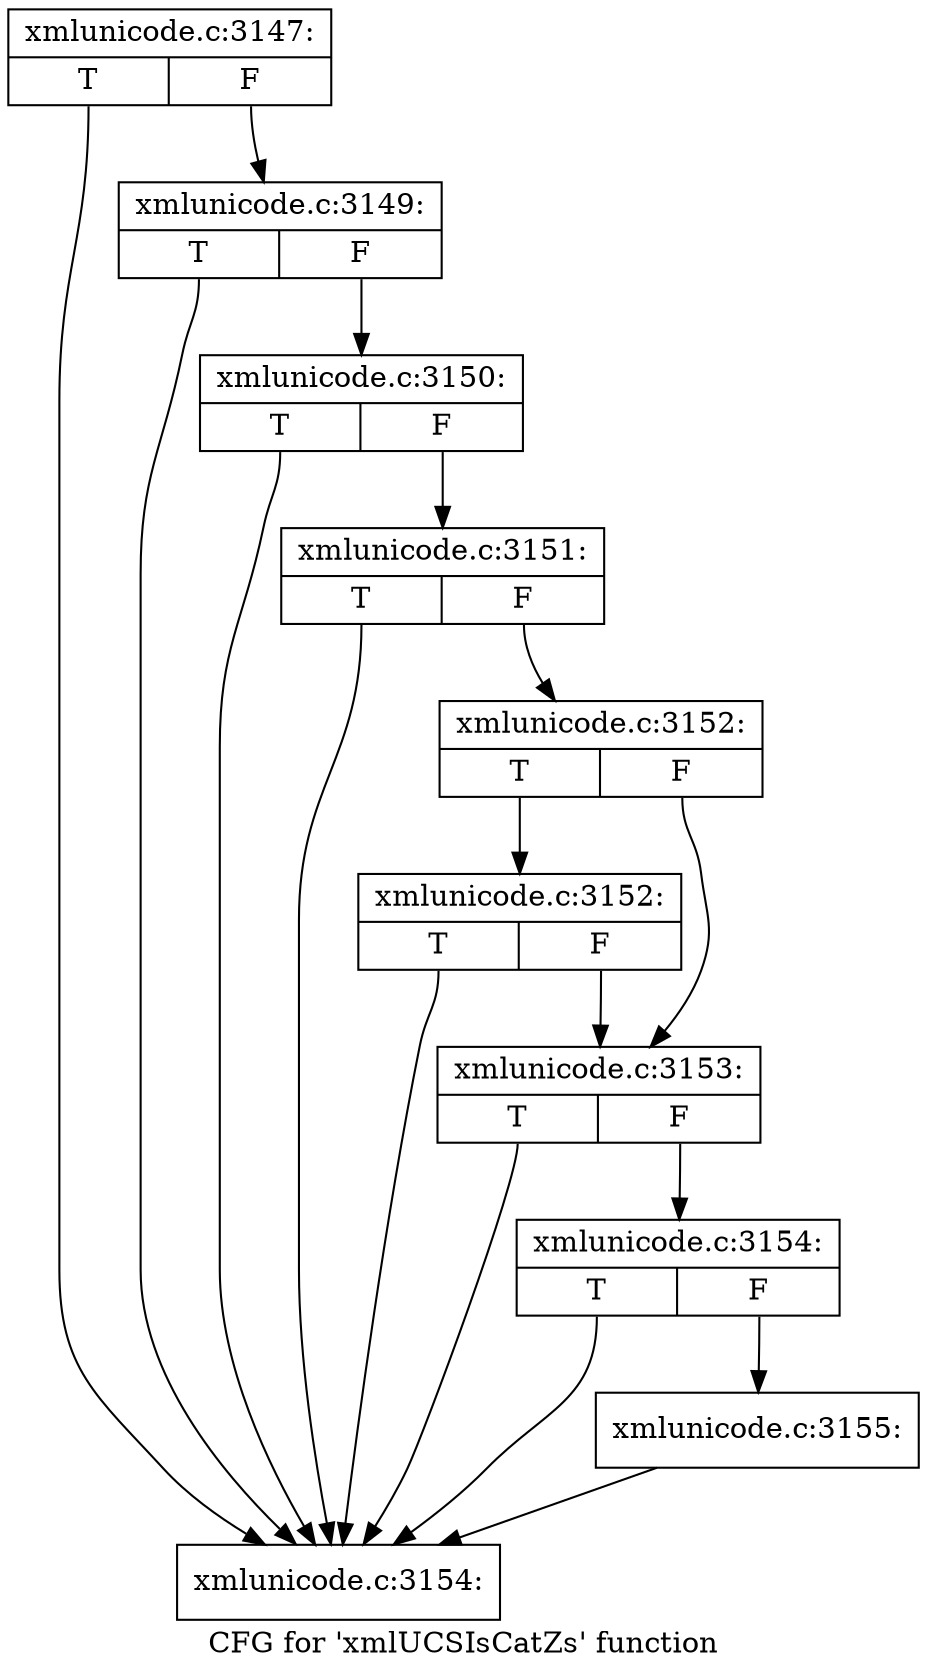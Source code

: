 digraph "CFG for 'xmlUCSIsCatZs' function" {
	label="CFG for 'xmlUCSIsCatZs' function";

	Node0x4e7a6e0 [shape=record,label="{xmlunicode.c:3147:|{<s0>T|<s1>F}}"];
	Node0x4e7a6e0:s0 -> Node0x4e79b40;
	Node0x4e7a6e0:s1 -> Node0x4e7a360;
	Node0x4e7a360 [shape=record,label="{xmlunicode.c:3149:|{<s0>T|<s1>F}}"];
	Node0x4e7a360:s0 -> Node0x4e79b40;
	Node0x4e7a360:s1 -> Node0x4e79340;
	Node0x4e79340 [shape=record,label="{xmlunicode.c:3150:|{<s0>T|<s1>F}}"];
	Node0x4e79340:s0 -> Node0x4e79b40;
	Node0x4e79340:s1 -> Node0x4e792c0;
	Node0x4e792c0 [shape=record,label="{xmlunicode.c:3151:|{<s0>T|<s1>F}}"];
	Node0x4e792c0:s0 -> Node0x4e79b40;
	Node0x4e792c0:s1 -> Node0x4e79240;
	Node0x4e79240 [shape=record,label="{xmlunicode.c:3152:|{<s0>T|<s1>F}}"];
	Node0x4e79240:s0 -> Node0x4edaa30;
	Node0x4e79240:s1 -> Node0x4e791c0;
	Node0x4edaa30 [shape=record,label="{xmlunicode.c:3152:|{<s0>T|<s1>F}}"];
	Node0x4edaa30:s0 -> Node0x4e79b40;
	Node0x4edaa30:s1 -> Node0x4e791c0;
	Node0x4e791c0 [shape=record,label="{xmlunicode.c:3153:|{<s0>T|<s1>F}}"];
	Node0x4e791c0:s0 -> Node0x4e79b40;
	Node0x4e791c0:s1 -> Node0x4e79170;
	Node0x4e79170 [shape=record,label="{xmlunicode.c:3154:|{<s0>T|<s1>F}}"];
	Node0x4e79170:s0 -> Node0x4e79b40;
	Node0x4e79170:s1 -> Node0x4e79120;
	Node0x4e79120 [shape=record,label="{xmlunicode.c:3155:}"];
	Node0x4e79120 -> Node0x4e79b40;
	Node0x4e79b40 [shape=record,label="{xmlunicode.c:3154:}"];
}
